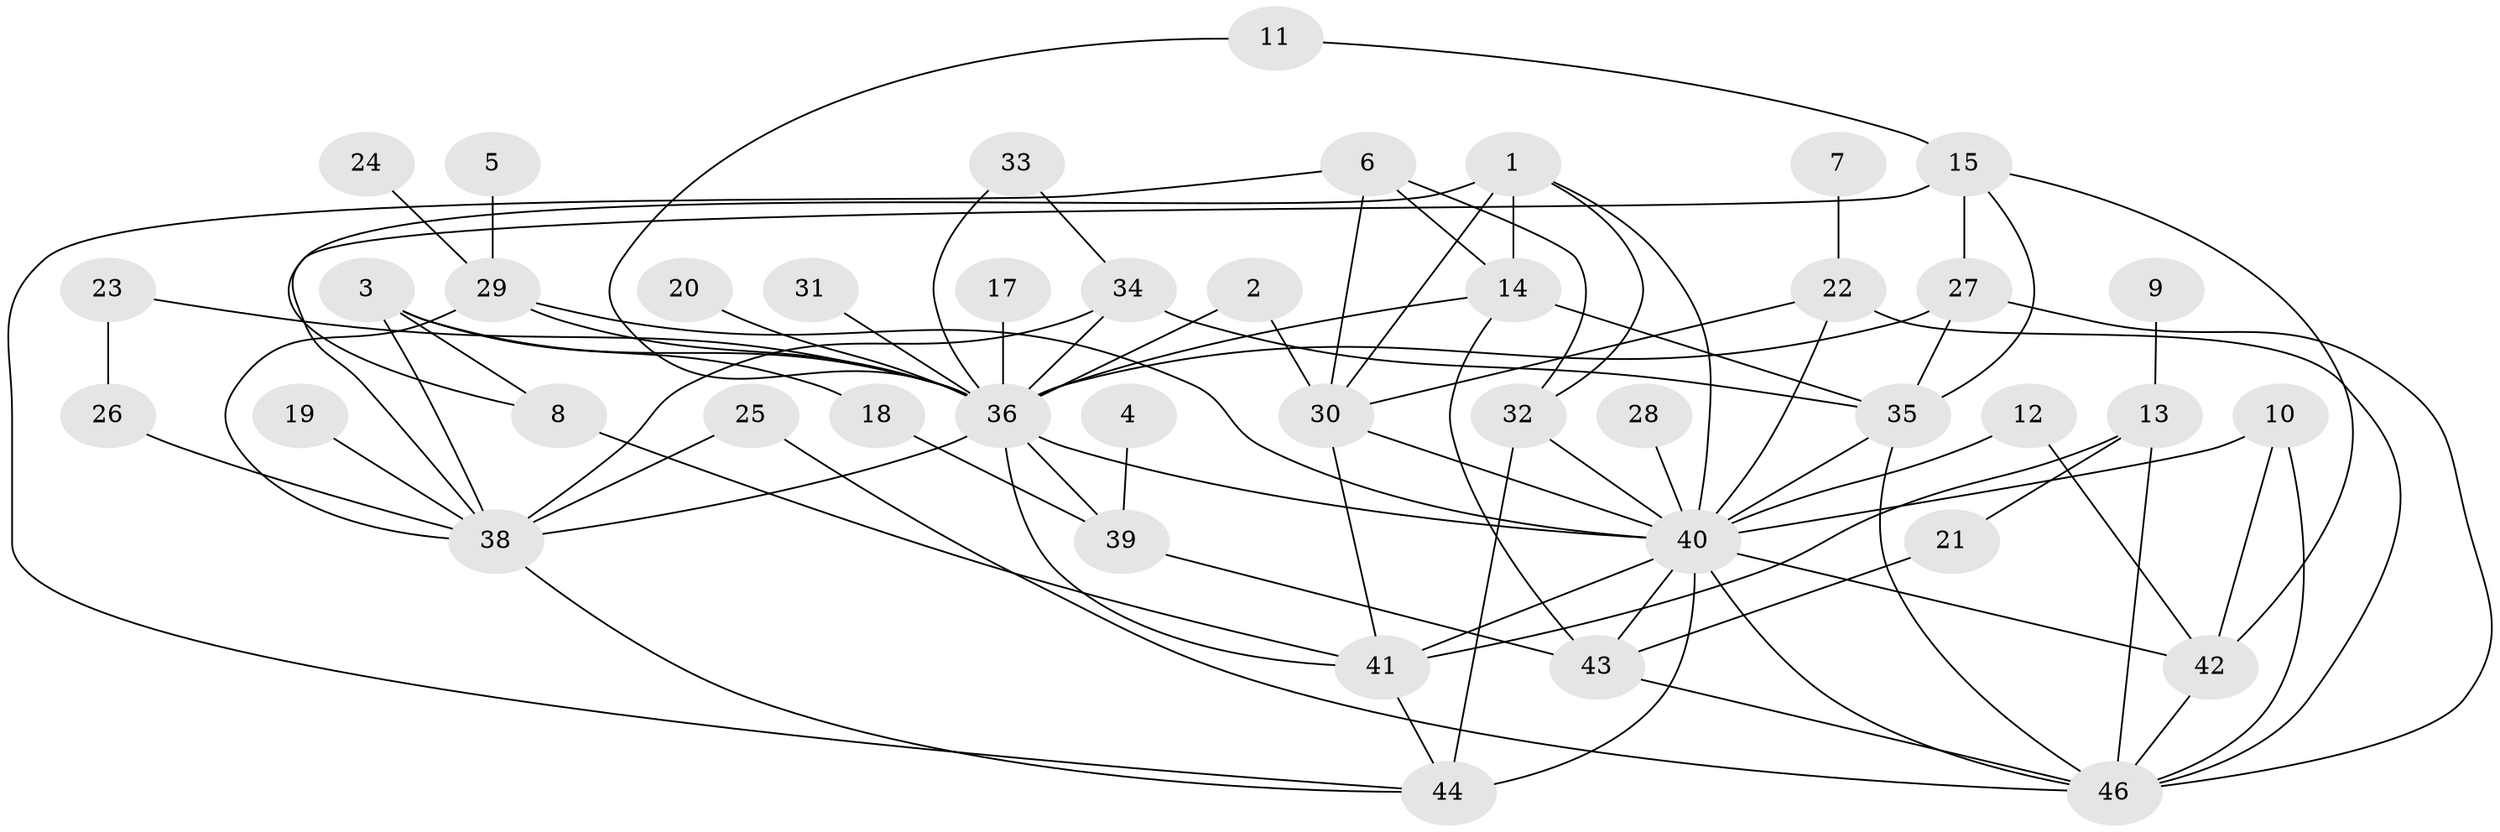 // original degree distribution, {5: 0.14130434782608695, 2: 0.2717391304347826, 1: 0.20652173913043478, 4: 0.17391304347826086, 3: 0.13043478260869565, 10: 0.010869565217391304, 6: 0.021739130434782608, 0: 0.021739130434782608, 9: 0.010869565217391304, 7: 0.010869565217391304}
// Generated by graph-tools (version 1.1) at 2025/25/03/09/25 03:25:23]
// undirected, 43 vertices, 84 edges
graph export_dot {
graph [start="1"]
  node [color=gray90,style=filled];
  1;
  2;
  3;
  4;
  5;
  6;
  7;
  8;
  9;
  10;
  11;
  12;
  13;
  14;
  15;
  17;
  18;
  19;
  20;
  21;
  22;
  23;
  24;
  25;
  26;
  27;
  28;
  29;
  30;
  31;
  32;
  33;
  34;
  35;
  36;
  38;
  39;
  40;
  41;
  42;
  43;
  44;
  46;
  1 -- 8 [weight=1.0];
  1 -- 14 [weight=1.0];
  1 -- 30 [weight=1.0];
  1 -- 32 [weight=1.0];
  1 -- 40 [weight=1.0];
  2 -- 30 [weight=1.0];
  2 -- 36 [weight=1.0];
  3 -- 8 [weight=1.0];
  3 -- 18 [weight=1.0];
  3 -- 36 [weight=1.0];
  3 -- 38 [weight=1.0];
  4 -- 39 [weight=1.0];
  5 -- 29 [weight=1.0];
  6 -- 14 [weight=1.0];
  6 -- 30 [weight=1.0];
  6 -- 32 [weight=1.0];
  6 -- 44 [weight=1.0];
  7 -- 22 [weight=1.0];
  8 -- 41 [weight=1.0];
  9 -- 13 [weight=1.0];
  10 -- 40 [weight=1.0];
  10 -- 42 [weight=1.0];
  10 -- 46 [weight=1.0];
  11 -- 15 [weight=1.0];
  11 -- 36 [weight=1.0];
  12 -- 40 [weight=1.0];
  12 -- 42 [weight=1.0];
  13 -- 21 [weight=1.0];
  13 -- 41 [weight=1.0];
  13 -- 46 [weight=2.0];
  14 -- 35 [weight=1.0];
  14 -- 36 [weight=1.0];
  14 -- 43 [weight=1.0];
  15 -- 27 [weight=1.0];
  15 -- 35 [weight=1.0];
  15 -- 38 [weight=1.0];
  15 -- 42 [weight=1.0];
  17 -- 36 [weight=1.0];
  18 -- 39 [weight=1.0];
  19 -- 38 [weight=1.0];
  20 -- 36 [weight=1.0];
  21 -- 43 [weight=1.0];
  22 -- 30 [weight=1.0];
  22 -- 40 [weight=1.0];
  22 -- 46 [weight=1.0];
  23 -- 26 [weight=1.0];
  23 -- 36 [weight=1.0];
  24 -- 29 [weight=1.0];
  25 -- 38 [weight=1.0];
  25 -- 46 [weight=1.0];
  26 -- 38 [weight=1.0];
  27 -- 35 [weight=1.0];
  27 -- 36 [weight=1.0];
  27 -- 46 [weight=1.0];
  28 -- 40 [weight=1.0];
  29 -- 36 [weight=1.0];
  29 -- 38 [weight=1.0];
  29 -- 40 [weight=1.0];
  30 -- 40 [weight=1.0];
  30 -- 41 [weight=1.0];
  31 -- 36 [weight=1.0];
  32 -- 40 [weight=1.0];
  32 -- 44 [weight=2.0];
  33 -- 34 [weight=1.0];
  33 -- 36 [weight=1.0];
  34 -- 35 [weight=1.0];
  34 -- 36 [weight=1.0];
  34 -- 38 [weight=1.0];
  35 -- 40 [weight=2.0];
  35 -- 46 [weight=1.0];
  36 -- 38 [weight=2.0];
  36 -- 39 [weight=1.0];
  36 -- 40 [weight=1.0];
  36 -- 41 [weight=1.0];
  38 -- 44 [weight=1.0];
  39 -- 43 [weight=1.0];
  40 -- 41 [weight=1.0];
  40 -- 42 [weight=1.0];
  40 -- 43 [weight=1.0];
  40 -- 44 [weight=1.0];
  40 -- 46 [weight=2.0];
  41 -- 44 [weight=1.0];
  42 -- 46 [weight=1.0];
  43 -- 46 [weight=1.0];
}
